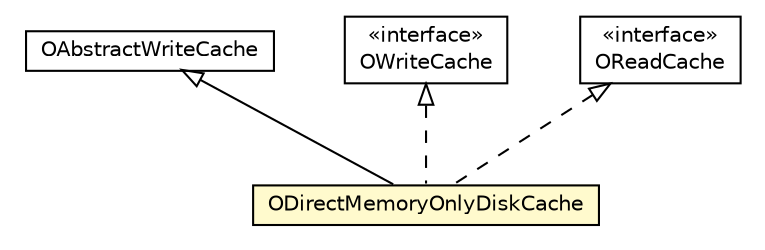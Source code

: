 #!/usr/local/bin/dot
#
# Class diagram 
# Generated by UMLGraph version R5_6-24-gf6e263 (http://www.umlgraph.org/)
#

digraph G {
	edge [fontname="Helvetica",fontsize=10,labelfontname="Helvetica",labelfontsize=10];
	node [fontname="Helvetica",fontsize=10,shape=plaintext];
	nodesep=0.25;
	ranksep=0.5;
	// com.orientechnologies.orient.core.storage.impl.memory.ODirectMemoryOnlyDiskCache
	c1476509 [label=<<table title="com.orientechnologies.orient.core.storage.impl.memory.ODirectMemoryOnlyDiskCache" border="0" cellborder="1" cellspacing="0" cellpadding="2" port="p" bgcolor="lemonChiffon" href="./ODirectMemoryOnlyDiskCache.html">
		<tr><td><table border="0" cellspacing="0" cellpadding="1">
<tr><td align="center" balign="center"> ODirectMemoryOnlyDiskCache </td></tr>
		</table></td></tr>
		</table>>, URL="./ODirectMemoryOnlyDiskCache.html", fontname="Helvetica", fontcolor="black", fontsize=10.0];
	// com.orientechnologies.orient.core.storage.cache.OAbstractWriteCache
	c1476514 [label=<<table title="com.orientechnologies.orient.core.storage.cache.OAbstractWriteCache" border="0" cellborder="1" cellspacing="0" cellpadding="2" port="p" href="../../cache/OAbstractWriteCache.html">
		<tr><td><table border="0" cellspacing="0" cellpadding="1">
<tr><td align="center" balign="center"> OAbstractWriteCache </td></tr>
		</table></td></tr>
		</table>>, URL="../../cache/OAbstractWriteCache.html", fontname="Helvetica", fontcolor="black", fontsize=10.0];
	// com.orientechnologies.orient.core.storage.cache.OWriteCache
	c1476515 [label=<<table title="com.orientechnologies.orient.core.storage.cache.OWriteCache" border="0" cellborder="1" cellspacing="0" cellpadding="2" port="p" href="../../cache/OWriteCache.html">
		<tr><td><table border="0" cellspacing="0" cellpadding="1">
<tr><td align="center" balign="center"> &#171;interface&#187; </td></tr>
<tr><td align="center" balign="center"> OWriteCache </td></tr>
		</table></td></tr>
		</table>>, URL="../../cache/OWriteCache.html", fontname="Helvetica", fontcolor="black", fontsize=10.0];
	// com.orientechnologies.orient.core.storage.cache.OReadCache
	c1476516 [label=<<table title="com.orientechnologies.orient.core.storage.cache.OReadCache" border="0" cellborder="1" cellspacing="0" cellpadding="2" port="p" href="../../cache/OReadCache.html">
		<tr><td><table border="0" cellspacing="0" cellpadding="1">
<tr><td align="center" balign="center"> &#171;interface&#187; </td></tr>
<tr><td align="center" balign="center"> OReadCache </td></tr>
		</table></td></tr>
		</table>>, URL="../../cache/OReadCache.html", fontname="Helvetica", fontcolor="black", fontsize=10.0];
	//com.orientechnologies.orient.core.storage.impl.memory.ODirectMemoryOnlyDiskCache extends com.orientechnologies.orient.core.storage.cache.OAbstractWriteCache
	c1476514:p -> c1476509:p [dir=back,arrowtail=empty];
	//com.orientechnologies.orient.core.storage.impl.memory.ODirectMemoryOnlyDiskCache implements com.orientechnologies.orient.core.storage.cache.OReadCache
	c1476516:p -> c1476509:p [dir=back,arrowtail=empty,style=dashed];
	//com.orientechnologies.orient.core.storage.impl.memory.ODirectMemoryOnlyDiskCache implements com.orientechnologies.orient.core.storage.cache.OWriteCache
	c1476515:p -> c1476509:p [dir=back,arrowtail=empty,style=dashed];
}

